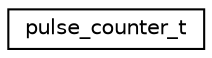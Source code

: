 digraph "Graphical Class Hierarchy"
{
 // LATEX_PDF_SIZE
  edge [fontname="Helvetica",fontsize="10",labelfontname="Helvetica",labelfontsize="10"];
  node [fontname="Helvetica",fontsize="10",shape=record];
  rankdir="LR";
  Node0 [label="pulse_counter_t",height=0.2,width=0.4,color="black", fillcolor="white", style="filled",URL="$structpulse__counter__t.html",tooltip="Device descriptor for a pulse counter device."];
}
